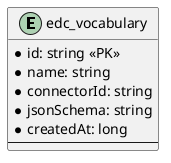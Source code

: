 @startuml
entity edc_vocabulary {
  * id: string <<PK>>
  * name: string
  * connectorId: string
  * jsonSchema: string
  * createdAt: long
  --
}
@enduml